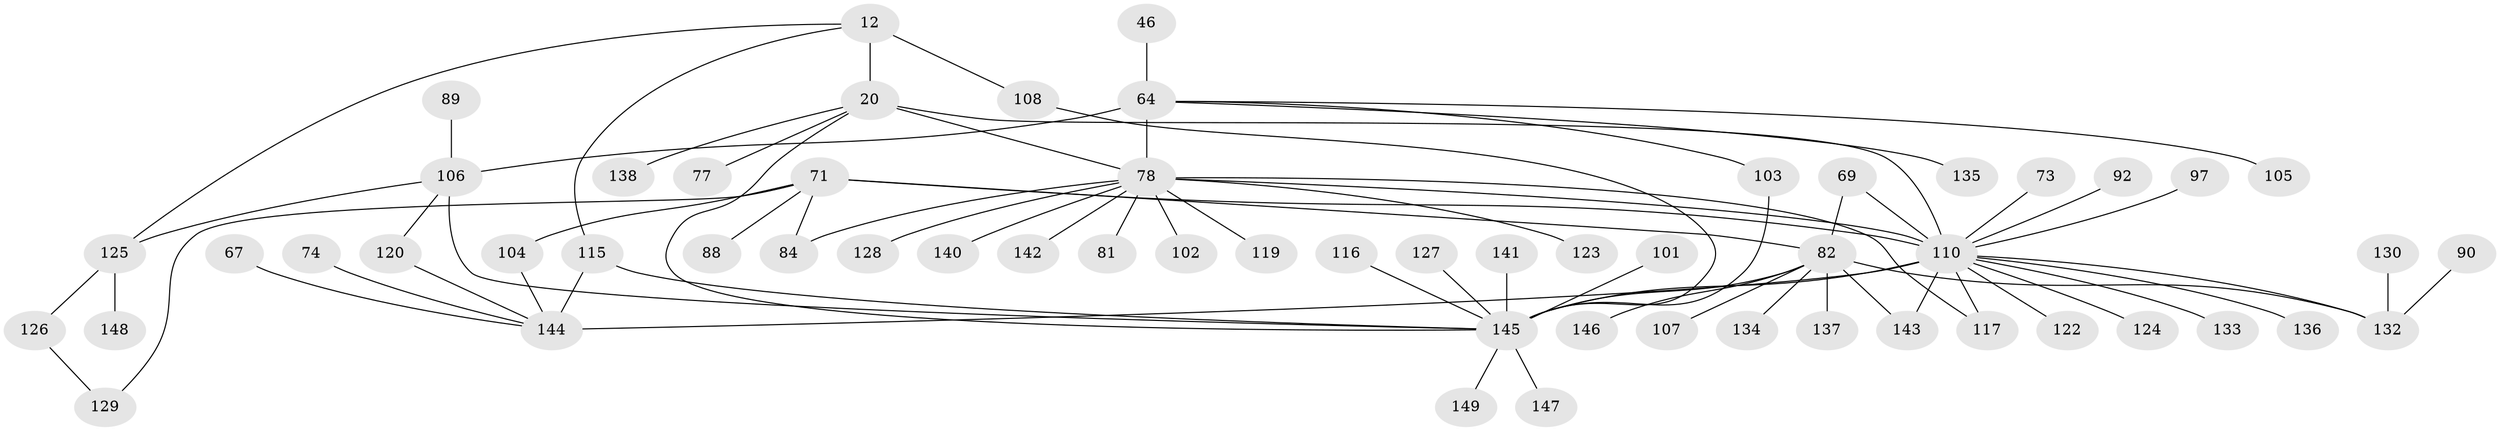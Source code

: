 // original degree distribution, {10: 0.006711409395973154, 7: 0.006711409395973154, 4: 0.1342281879194631, 8: 0.006711409395973154, 5: 0.053691275167785234, 1: 0.30201342281879195, 2: 0.3087248322147651, 3: 0.174496644295302, 6: 0.006711409395973154}
// Generated by graph-tools (version 1.1) at 2025/45/03/04/25 21:45:26]
// undirected, 59 vertices, 75 edges
graph export_dot {
graph [start="1"]
  node [color=gray90,style=filled];
  12 [super="+7"];
  20 [super="+5"];
  46;
  64 [super="+10+24+61"];
  67;
  69;
  71 [super="+42+32"];
  73;
  74;
  77;
  78 [super="+33+50+2"];
  81;
  82 [super="+49"];
  84;
  88;
  89 [super="+66"];
  90;
  92;
  97;
  101;
  102;
  103;
  104 [super="+79+91"];
  105 [super="+65"];
  106 [super="+31+44"];
  107;
  108 [super="+22"];
  110 [super="+17+100+68+80"];
  115 [super="+56+57+95"];
  116;
  117 [super="+98"];
  119 [super="+55"];
  120 [super="+23+118"];
  122;
  123;
  124;
  125 [super="+35+86+114"];
  126;
  127;
  128 [super="+99"];
  129 [super="+109+111"];
  130;
  132 [super="+39+121"];
  133 [super="+53"];
  134;
  135;
  136;
  137 [super="+94"];
  138;
  140;
  141;
  142;
  143 [super="+87+112"];
  144 [super="+29+85+131"];
  145 [super="+72+139"];
  146;
  147 [super="+63"];
  148;
  149;
  12 -- 108 [weight=2];
  12 -- 20;
  12 -- 125;
  12 -- 115;
  20 -- 138;
  20 -- 145;
  20 -- 77;
  20 -- 110;
  20 -- 78 [weight=2];
  46 -- 64;
  64 -- 135;
  64 -- 103;
  64 -- 106 [weight=2];
  64 -- 78 [weight=4];
  64 -- 105;
  67 -- 144;
  69 -- 110;
  69 -- 82;
  71 -- 84;
  71 -- 110 [weight=2];
  71 -- 88;
  71 -- 82;
  71 -- 129;
  71 -- 104;
  73 -- 110;
  74 -- 144;
  78 -- 81;
  78 -- 142;
  78 -- 102;
  78 -- 140;
  78 -- 110 [weight=2];
  78 -- 84;
  78 -- 123;
  78 -- 119;
  78 -- 117;
  78 -- 128;
  82 -- 107;
  82 -- 146;
  82 -- 145 [weight=2];
  82 -- 132;
  82 -- 134;
  82 -- 143;
  82 -- 137;
  89 -- 106;
  90 -- 132;
  92 -- 110;
  97 -- 110;
  101 -- 145;
  103 -- 145;
  104 -- 144;
  106 -- 145;
  106 -- 120;
  106 -- 125;
  108 -- 145 [weight=2];
  110 -- 122;
  110 -- 124;
  110 -- 117;
  110 -- 136;
  110 -- 144 [weight=3];
  110 -- 132 [weight=2];
  110 -- 145 [weight=5];
  110 -- 133;
  110 -- 143;
  115 -- 145;
  115 -- 144;
  116 -- 145;
  120 -- 144;
  125 -- 126;
  125 -- 148;
  126 -- 129;
  127 -- 145;
  130 -- 132 [weight=2];
  141 -- 145;
  145 -- 149;
  145 -- 147;
}
